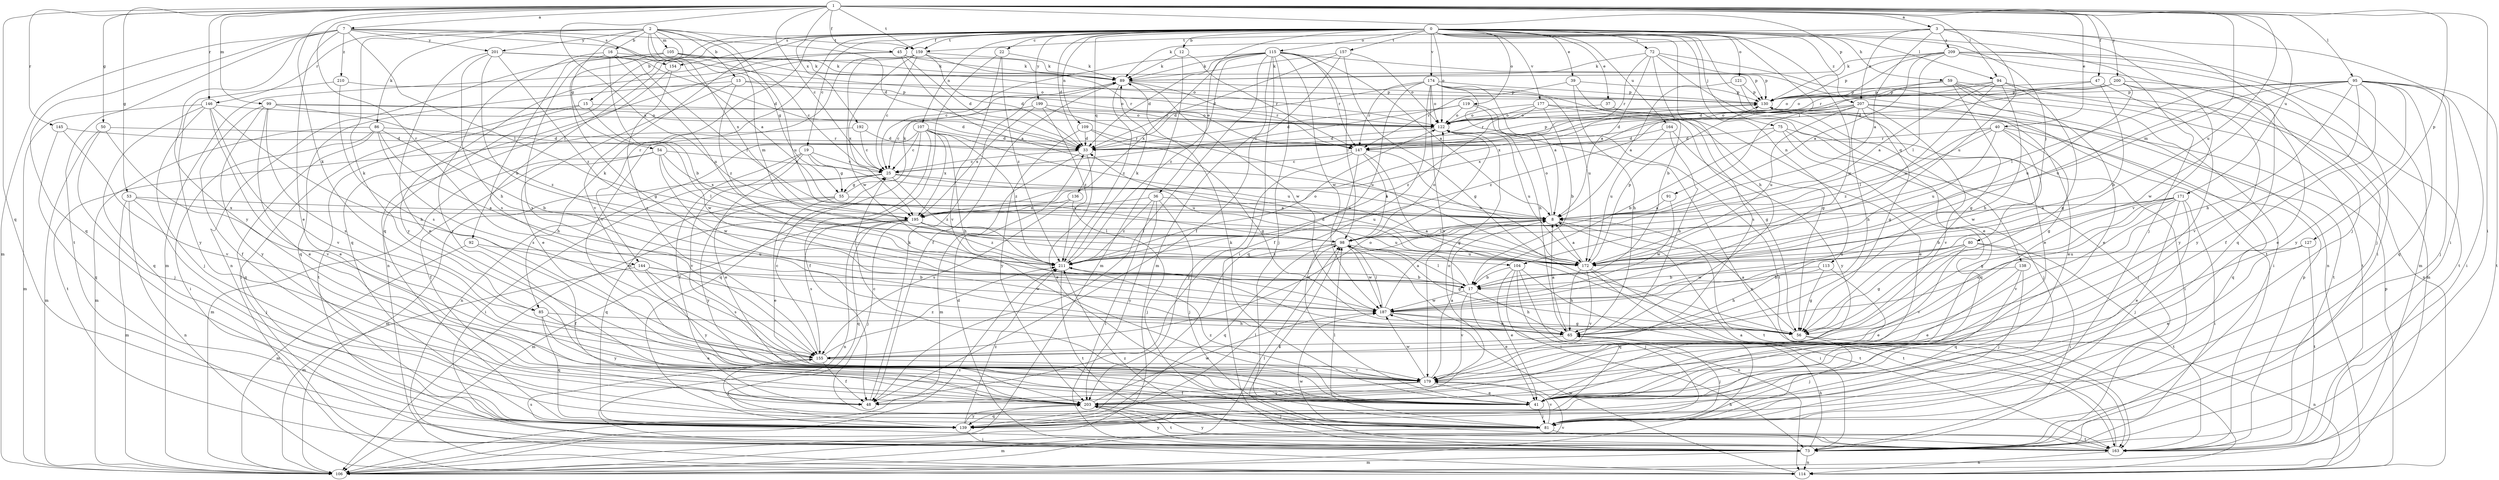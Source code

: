 strict digraph  {
0;
1;
2;
3;
7;
8;
12;
13;
15;
16;
17;
19;
22;
25;
33;
36;
37;
39;
40;
41;
45;
47;
48;
50;
53;
54;
55;
56;
59;
65;
72;
73;
75;
80;
81;
85;
86;
89;
91;
92;
94;
95;
98;
99;
104;
105;
106;
107;
109;
113;
114;
115;
119;
121;
122;
127;
130;
136;
138;
139;
144;
145;
146;
147;
154;
155;
157;
159;
163;
164;
171;
172;
174;
177;
179;
187;
192;
195;
199;
200;
201;
203;
207;
209;
210;
211;
0 -> 12  [label=b];
0 -> 19  [label=c];
0 -> 22  [label=c];
0 -> 33  [label=d];
0 -> 36  [label=e];
0 -> 37  [label=e];
0 -> 39  [label=e];
0 -> 45  [label=f];
0 -> 59  [label=h];
0 -> 65  [label=h];
0 -> 72  [label=i];
0 -> 75  [label=j];
0 -> 80  [label=j];
0 -> 81  [label=j];
0 -> 85  [label=k];
0 -> 91  [label=l];
0 -> 92  [label=l];
0 -> 94  [label=l];
0 -> 107  [label=n];
0 -> 109  [label=n];
0 -> 113  [label=n];
0 -> 115  [label=o];
0 -> 119  [label=o];
0 -> 121  [label=o];
0 -> 122  [label=o];
0 -> 136  [label=q];
0 -> 138  [label=q];
0 -> 139  [label=q];
0 -> 144  [label=r];
0 -> 154  [label=s];
0 -> 157  [label=t];
0 -> 159  [label=t];
0 -> 164  [label=u];
0 -> 174  [label=v];
0 -> 177  [label=v];
0 -> 179  [label=v];
0 -> 187  [label=w];
0 -> 199  [label=y];
0 -> 207  [label=z];
1 -> 3  [label=a];
1 -> 7  [label=a];
1 -> 25  [label=c];
1 -> 40  [label=e];
1 -> 45  [label=f];
1 -> 47  [label=f];
1 -> 50  [label=g];
1 -> 53  [label=g];
1 -> 73  [label=i];
1 -> 85  [label=k];
1 -> 94  [label=l];
1 -> 95  [label=l];
1 -> 99  [label=m];
1 -> 104  [label=m];
1 -> 127  [label=p];
1 -> 130  [label=p];
1 -> 139  [label=q];
1 -> 144  [label=r];
1 -> 145  [label=r];
1 -> 146  [label=r];
1 -> 159  [label=t];
1 -> 171  [label=u];
1 -> 172  [label=u];
1 -> 192  [label=x];
1 -> 195  [label=x];
1 -> 200  [label=y];
2 -> 13  [label=b];
2 -> 15  [label=b];
2 -> 16  [label=b];
2 -> 54  [label=g];
2 -> 55  [label=g];
2 -> 85  [label=k];
2 -> 86  [label=k];
2 -> 104  [label=m];
2 -> 105  [label=m];
2 -> 146  [label=r];
2 -> 159  [label=t];
2 -> 172  [label=u];
2 -> 195  [label=x];
2 -> 201  [label=y];
3 -> 8  [label=a];
3 -> 73  [label=i];
3 -> 81  [label=j];
3 -> 89  [label=k];
3 -> 159  [label=t];
3 -> 172  [label=u];
3 -> 179  [label=v];
3 -> 207  [label=z];
3 -> 209  [label=z];
7 -> 8  [label=a];
7 -> 33  [label=d];
7 -> 41  [label=e];
7 -> 98  [label=l];
7 -> 106  [label=m];
7 -> 139  [label=q];
7 -> 154  [label=s];
7 -> 163  [label=t];
7 -> 201  [label=y];
7 -> 203  [label=y];
7 -> 210  [label=z];
8 -> 98  [label=l];
8 -> 122  [label=o];
8 -> 163  [label=t];
12 -> 89  [label=k];
12 -> 106  [label=m];
12 -> 147  [label=r];
13 -> 41  [label=e];
13 -> 122  [label=o];
13 -> 130  [label=p];
13 -> 139  [label=q];
13 -> 211  [label=z];
15 -> 73  [label=i];
15 -> 122  [label=o];
15 -> 163  [label=t];
15 -> 187  [label=w];
16 -> 17  [label=b];
16 -> 33  [label=d];
16 -> 89  [label=k];
16 -> 98  [label=l];
16 -> 155  [label=s];
16 -> 172  [label=u];
16 -> 203  [label=y];
17 -> 33  [label=d];
17 -> 41  [label=e];
17 -> 65  [label=h];
17 -> 98  [label=l];
17 -> 179  [label=v];
17 -> 187  [label=w];
19 -> 25  [label=c];
19 -> 41  [label=e];
19 -> 48  [label=f];
19 -> 55  [label=g];
19 -> 172  [label=u];
19 -> 179  [label=v];
22 -> 89  [label=k];
22 -> 106  [label=m];
22 -> 179  [label=v];
22 -> 211  [label=z];
25 -> 8  [label=a];
25 -> 55  [label=g];
25 -> 73  [label=i];
25 -> 106  [label=m];
25 -> 172  [label=u];
25 -> 211  [label=z];
33 -> 25  [label=c];
33 -> 41  [label=e];
33 -> 106  [label=m];
33 -> 130  [label=p];
36 -> 8  [label=a];
36 -> 73  [label=i];
36 -> 81  [label=j];
36 -> 195  [label=x];
36 -> 203  [label=y];
36 -> 211  [label=z];
37 -> 41  [label=e];
37 -> 122  [label=o];
39 -> 65  [label=h];
39 -> 130  [label=p];
39 -> 147  [label=r];
39 -> 155  [label=s];
40 -> 56  [label=g];
40 -> 98  [label=l];
40 -> 139  [label=q];
40 -> 147  [label=r];
40 -> 172  [label=u];
40 -> 187  [label=w];
40 -> 211  [label=z];
41 -> 25  [label=c];
41 -> 81  [label=j];
41 -> 89  [label=k];
41 -> 211  [label=z];
45 -> 8  [label=a];
45 -> 33  [label=d];
45 -> 89  [label=k];
45 -> 106  [label=m];
45 -> 130  [label=p];
45 -> 203  [label=y];
47 -> 17  [label=b];
47 -> 122  [label=o];
47 -> 130  [label=p];
47 -> 203  [label=y];
48 -> 89  [label=k];
50 -> 81  [label=j];
50 -> 106  [label=m];
50 -> 147  [label=r];
50 -> 179  [label=v];
53 -> 8  [label=a];
53 -> 81  [label=j];
53 -> 106  [label=m];
53 -> 114  [label=n];
53 -> 195  [label=x];
54 -> 25  [label=c];
54 -> 48  [label=f];
54 -> 98  [label=l];
54 -> 106  [label=m];
54 -> 187  [label=w];
54 -> 195  [label=x];
55 -> 8  [label=a];
55 -> 41  [label=e];
55 -> 89  [label=k];
55 -> 139  [label=q];
55 -> 203  [label=y];
56 -> 8  [label=a];
56 -> 81  [label=j];
56 -> 114  [label=n];
59 -> 41  [label=e];
59 -> 56  [label=g];
59 -> 73  [label=i];
59 -> 114  [label=n];
59 -> 130  [label=p];
59 -> 163  [label=t];
59 -> 195  [label=x];
65 -> 8  [label=a];
65 -> 81  [label=j];
65 -> 155  [label=s];
72 -> 8  [label=a];
72 -> 17  [label=b];
72 -> 41  [label=e];
72 -> 89  [label=k];
72 -> 114  [label=n];
72 -> 147  [label=r];
72 -> 163  [label=t];
73 -> 33  [label=d];
73 -> 65  [label=h];
73 -> 98  [label=l];
73 -> 106  [label=m];
73 -> 114  [label=n];
73 -> 203  [label=y];
75 -> 17  [label=b];
75 -> 33  [label=d];
75 -> 73  [label=i];
75 -> 81  [label=j];
75 -> 139  [label=q];
80 -> 56  [label=g];
80 -> 73  [label=i];
80 -> 163  [label=t];
80 -> 172  [label=u];
80 -> 179  [label=v];
80 -> 187  [label=w];
81 -> 98  [label=l];
81 -> 106  [label=m];
81 -> 163  [label=t];
81 -> 179  [label=v];
85 -> 41  [label=e];
85 -> 65  [label=h];
85 -> 139  [label=q];
85 -> 203  [label=y];
86 -> 17  [label=b];
86 -> 33  [label=d];
86 -> 65  [label=h];
86 -> 73  [label=i];
86 -> 106  [label=m];
86 -> 139  [label=q];
86 -> 155  [label=s];
89 -> 48  [label=f];
89 -> 130  [label=p];
89 -> 147  [label=r];
89 -> 187  [label=w];
89 -> 211  [label=z];
91 -> 8  [label=a];
91 -> 187  [label=w];
92 -> 48  [label=f];
92 -> 106  [label=m];
92 -> 172  [label=u];
94 -> 8  [label=a];
94 -> 33  [label=d];
94 -> 56  [label=g];
94 -> 65  [label=h];
94 -> 106  [label=m];
94 -> 130  [label=p];
94 -> 172  [label=u];
95 -> 48  [label=f];
95 -> 65  [label=h];
95 -> 73  [label=i];
95 -> 81  [label=j];
95 -> 98  [label=l];
95 -> 130  [label=p];
95 -> 139  [label=q];
95 -> 163  [label=t];
95 -> 172  [label=u];
95 -> 179  [label=v];
95 -> 187  [label=w];
95 -> 203  [label=y];
98 -> 8  [label=a];
98 -> 56  [label=g];
98 -> 73  [label=i];
98 -> 122  [label=o];
98 -> 139  [label=q];
98 -> 172  [label=u];
98 -> 187  [label=w];
98 -> 211  [label=z];
99 -> 33  [label=d];
99 -> 41  [label=e];
99 -> 48  [label=f];
99 -> 122  [label=o];
99 -> 155  [label=s];
99 -> 203  [label=y];
99 -> 211  [label=z];
104 -> 17  [label=b];
104 -> 41  [label=e];
104 -> 81  [label=j];
104 -> 114  [label=n];
104 -> 139  [label=q];
104 -> 163  [label=t];
105 -> 25  [label=c];
105 -> 56  [label=g];
105 -> 89  [label=k];
105 -> 114  [label=n];
105 -> 122  [label=o];
105 -> 155  [label=s];
106 -> 65  [label=h];
106 -> 98  [label=l];
106 -> 179  [label=v];
106 -> 211  [label=z];
107 -> 25  [label=c];
107 -> 33  [label=d];
107 -> 48  [label=f];
107 -> 65  [label=h];
107 -> 114  [label=n];
107 -> 139  [label=q];
107 -> 172  [label=u];
107 -> 195  [label=x];
107 -> 211  [label=z];
109 -> 33  [label=d];
109 -> 56  [label=g];
109 -> 147  [label=r];
109 -> 203  [label=y];
113 -> 17  [label=b];
113 -> 41  [label=e];
113 -> 56  [label=g];
113 -> 65  [label=h];
114 -> 130  [label=p];
114 -> 187  [label=w];
115 -> 8  [label=a];
115 -> 25  [label=c];
115 -> 33  [label=d];
115 -> 48  [label=f];
115 -> 73  [label=i];
115 -> 81  [label=j];
115 -> 89  [label=k];
115 -> 98  [label=l];
115 -> 106  [label=m];
115 -> 130  [label=p];
115 -> 147  [label=r];
115 -> 187  [label=w];
115 -> 195  [label=x];
115 -> 211  [label=z];
119 -> 25  [label=c];
119 -> 33  [label=d];
119 -> 114  [label=n];
119 -> 122  [label=o];
119 -> 163  [label=t];
121 -> 8  [label=a];
121 -> 41  [label=e];
121 -> 130  [label=p];
122 -> 33  [label=d];
122 -> 172  [label=u];
127 -> 41  [label=e];
127 -> 163  [label=t];
127 -> 172  [label=u];
130 -> 122  [label=o];
136 -> 81  [label=j];
136 -> 155  [label=s];
136 -> 195  [label=x];
138 -> 17  [label=b];
138 -> 41  [label=e];
138 -> 81  [label=j];
138 -> 139  [label=q];
139 -> 73  [label=i];
139 -> 98  [label=l];
139 -> 203  [label=y];
139 -> 211  [label=z];
144 -> 17  [label=b];
144 -> 106  [label=m];
144 -> 155  [label=s];
144 -> 187  [label=w];
144 -> 203  [label=y];
145 -> 33  [label=d];
145 -> 139  [label=q];
145 -> 179  [label=v];
146 -> 41  [label=e];
146 -> 65  [label=h];
146 -> 81  [label=j];
146 -> 106  [label=m];
146 -> 122  [label=o];
146 -> 139  [label=q];
146 -> 179  [label=v];
147 -> 25  [label=c];
147 -> 41  [label=e];
147 -> 56  [label=g];
147 -> 98  [label=l];
147 -> 172  [label=u];
147 -> 203  [label=y];
154 -> 114  [label=n];
154 -> 155  [label=s];
155 -> 25  [label=c];
155 -> 48  [label=f];
155 -> 81  [label=j];
155 -> 122  [label=o];
155 -> 179  [label=v];
155 -> 211  [label=z];
157 -> 33  [label=d];
157 -> 48  [label=f];
157 -> 56  [label=g];
157 -> 89  [label=k];
157 -> 122  [label=o];
159 -> 25  [label=c];
159 -> 33  [label=d];
159 -> 89  [label=k];
159 -> 139  [label=q];
159 -> 147  [label=r];
159 -> 179  [label=v];
159 -> 187  [label=w];
159 -> 195  [label=x];
163 -> 8  [label=a];
163 -> 114  [label=n];
163 -> 130  [label=p];
163 -> 155  [label=s];
163 -> 187  [label=w];
163 -> 203  [label=y];
163 -> 211  [label=z];
164 -> 33  [label=d];
164 -> 65  [label=h];
164 -> 172  [label=u];
164 -> 203  [label=y];
171 -> 8  [label=a];
171 -> 17  [label=b];
171 -> 41  [label=e];
171 -> 56  [label=g];
171 -> 73  [label=i];
171 -> 81  [label=j];
171 -> 155  [label=s];
171 -> 179  [label=v];
172 -> 8  [label=a];
172 -> 65  [label=h];
172 -> 73  [label=i];
172 -> 130  [label=p];
172 -> 163  [label=t];
172 -> 179  [label=v];
174 -> 8  [label=a];
174 -> 33  [label=d];
174 -> 48  [label=f];
174 -> 56  [label=g];
174 -> 65  [label=h];
174 -> 122  [label=o];
174 -> 130  [label=p];
174 -> 139  [label=q];
174 -> 147  [label=r];
174 -> 172  [label=u];
174 -> 179  [label=v];
177 -> 17  [label=b];
177 -> 56  [label=g];
177 -> 73  [label=i];
177 -> 122  [label=o];
177 -> 147  [label=r];
177 -> 211  [label=z];
179 -> 8  [label=a];
179 -> 41  [label=e];
179 -> 48  [label=f];
179 -> 187  [label=w];
179 -> 203  [label=y];
187 -> 8  [label=a];
187 -> 56  [label=g];
187 -> 65  [label=h];
187 -> 98  [label=l];
192 -> 25  [label=c];
192 -> 33  [label=d];
192 -> 163  [label=t];
195 -> 81  [label=j];
195 -> 98  [label=l];
195 -> 106  [label=m];
195 -> 114  [label=n];
195 -> 139  [label=q];
195 -> 155  [label=s];
195 -> 172  [label=u];
195 -> 211  [label=z];
199 -> 25  [label=c];
199 -> 122  [label=o];
199 -> 172  [label=u];
199 -> 195  [label=x];
199 -> 211  [label=z];
200 -> 33  [label=d];
200 -> 41  [label=e];
200 -> 122  [label=o];
200 -> 130  [label=p];
200 -> 163  [label=t];
200 -> 172  [label=u];
200 -> 203  [label=y];
201 -> 17  [label=b];
201 -> 41  [label=e];
201 -> 65  [label=h];
201 -> 89  [label=k];
201 -> 122  [label=o];
201 -> 211  [label=z];
203 -> 81  [label=j];
203 -> 122  [label=o];
203 -> 139  [label=q];
203 -> 163  [label=t];
203 -> 187  [label=w];
207 -> 33  [label=d];
207 -> 41  [label=e];
207 -> 56  [label=g];
207 -> 65  [label=h];
207 -> 122  [label=o];
207 -> 163  [label=t];
207 -> 172  [label=u];
207 -> 179  [label=v];
207 -> 195  [label=x];
207 -> 211  [label=z];
209 -> 8  [label=a];
209 -> 73  [label=i];
209 -> 81  [label=j];
209 -> 89  [label=k];
209 -> 98  [label=l];
209 -> 106  [label=m];
209 -> 130  [label=p];
209 -> 139  [label=q];
209 -> 147  [label=r];
210 -> 130  [label=p];
210 -> 155  [label=s];
210 -> 203  [label=y];
211 -> 17  [label=b];
211 -> 89  [label=k];
211 -> 122  [label=o];
211 -> 163  [label=t];
}
